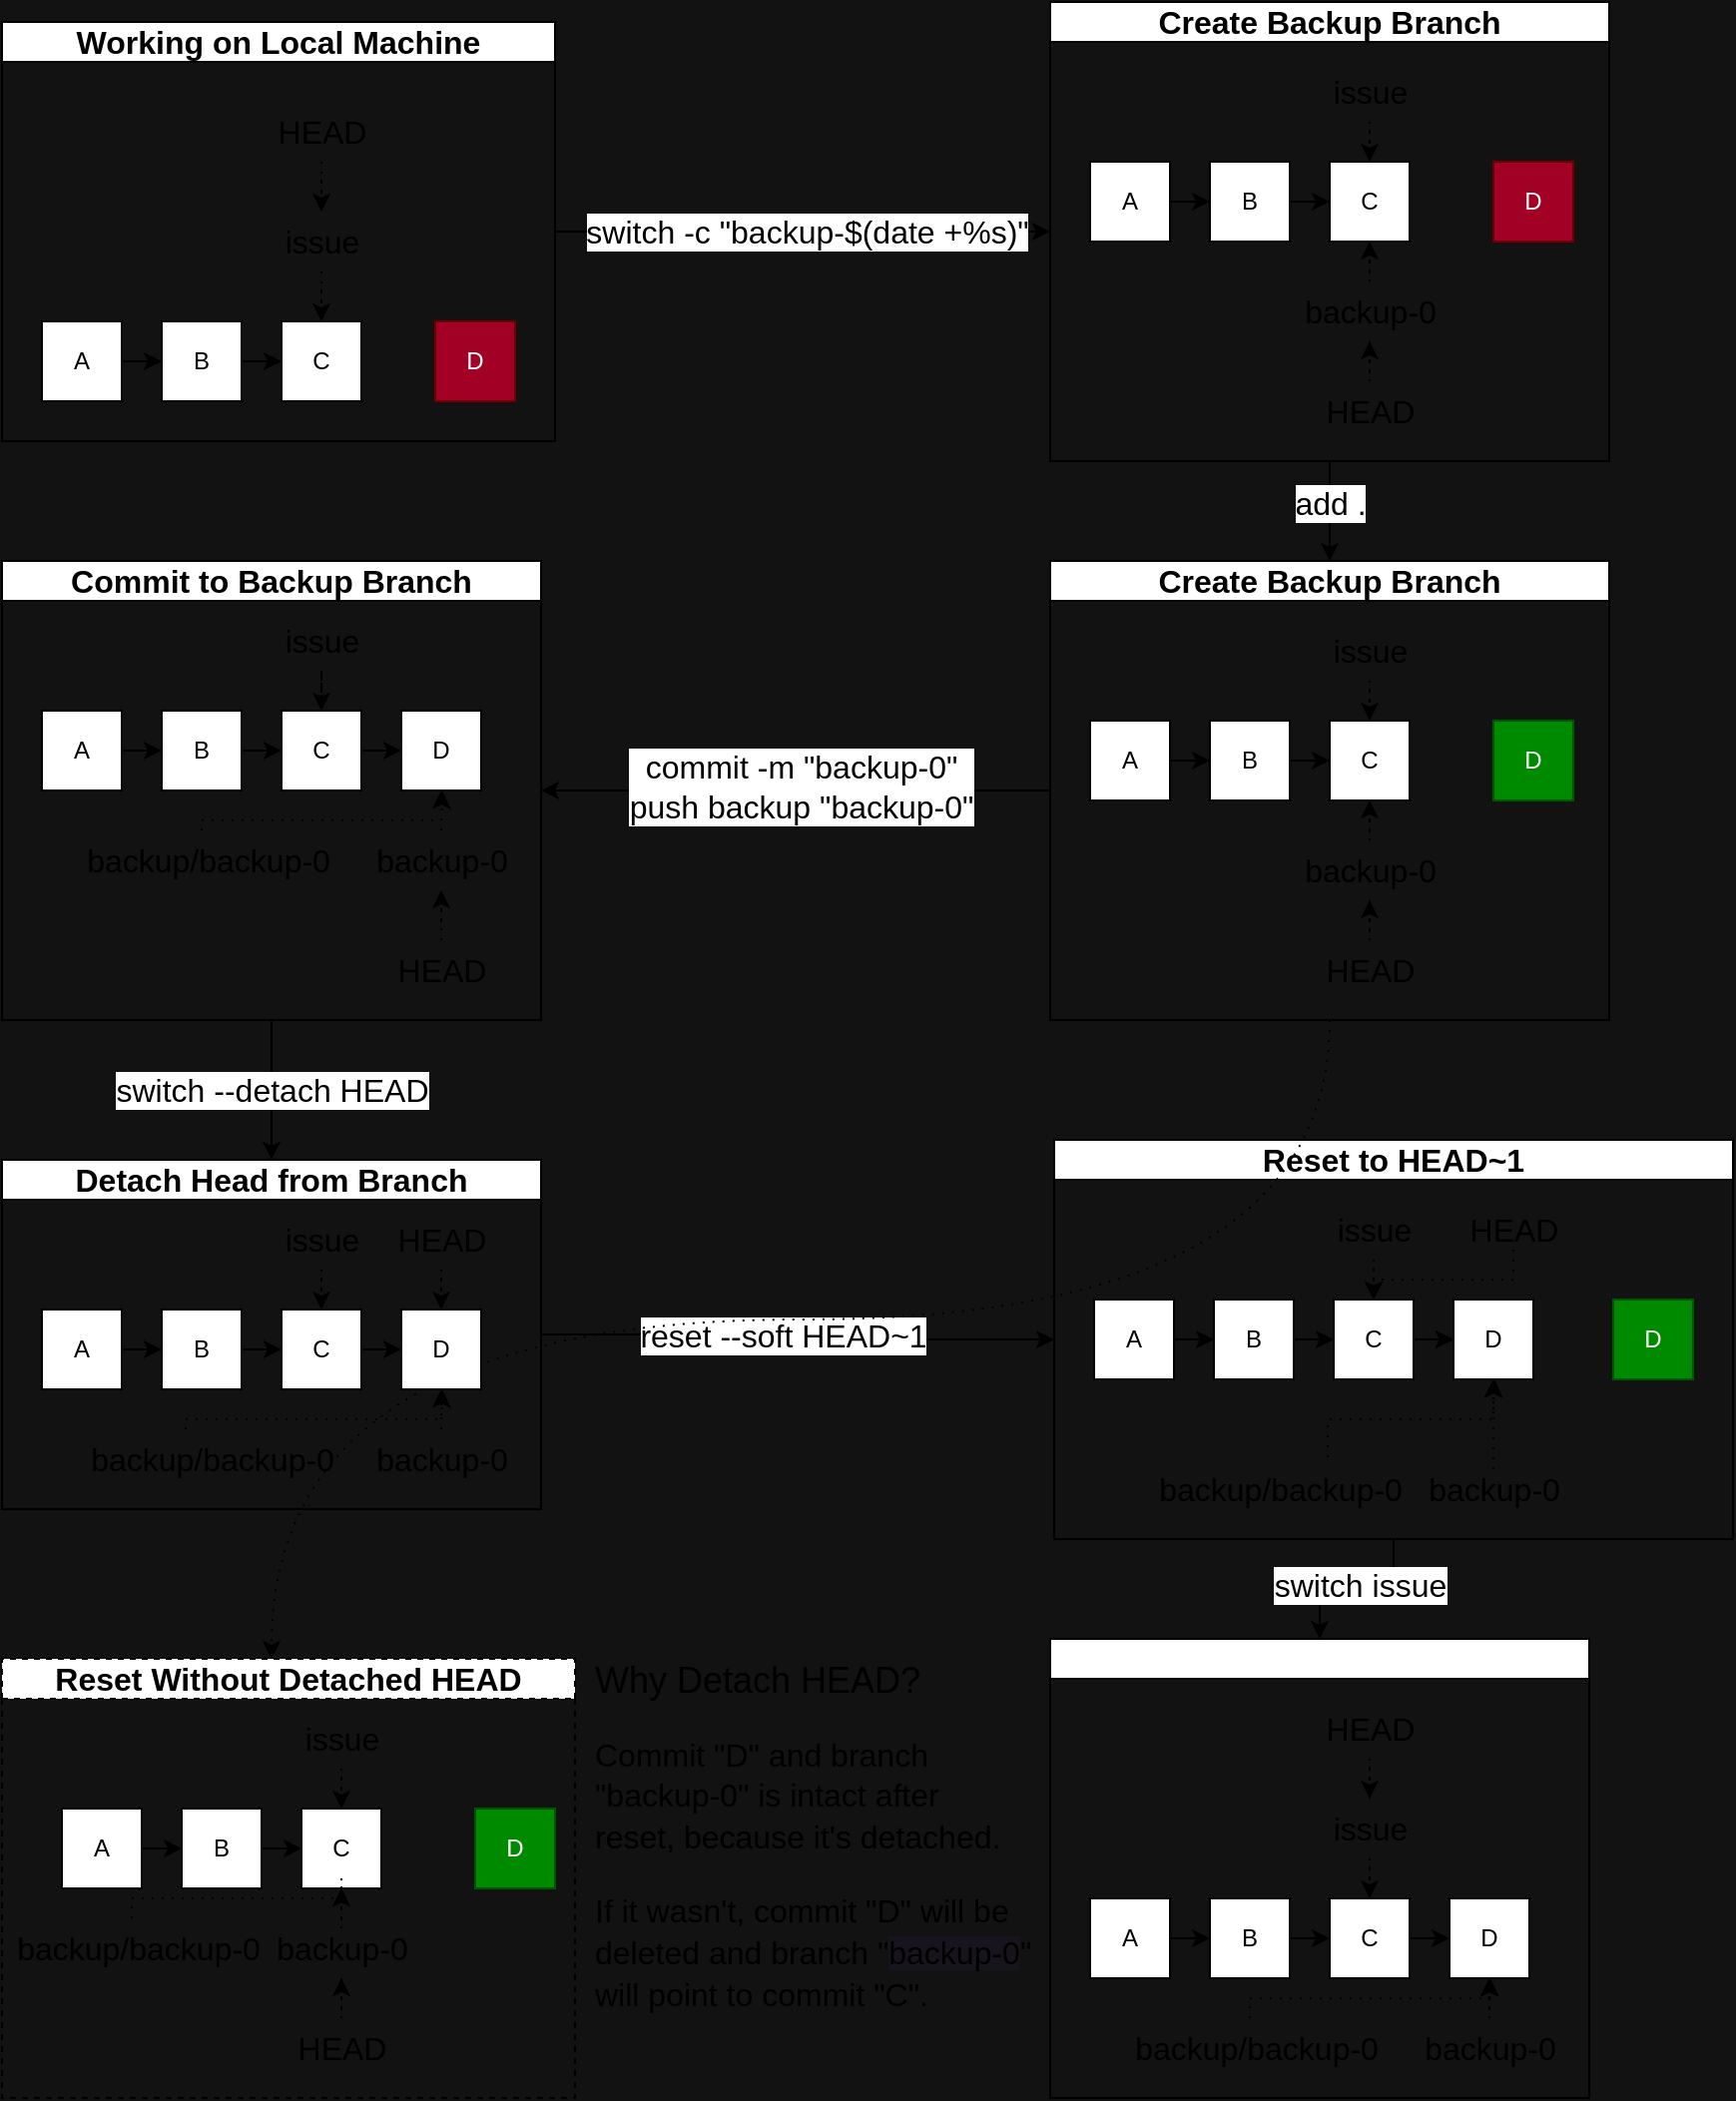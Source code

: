 <mxfile pages="3">
    <diagram name="push-reset" id="lw68m7RK7UWLypsBFMts">
        <mxGraphModel dx="875" dy="1474" grid="1" gridSize="10" guides="1" tooltips="1" connect="1" arrows="1" fold="1" page="0" pageScale="1" pageWidth="850" pageHeight="1100" background="#121212" math="0" shadow="0">
            <root>
                <mxCell id="0"/>
                <mxCell id="1" parent="0"/>
                <mxCell id="QGqMVb0aB9mrGr7BYS81-1" style="edgeStyle=orthogonalEdgeStyle;rounded=0;orthogonalLoop=1;jettySize=auto;html=1;strokeWidth=1;fontSize=16;endArrow=classic;endFill=1;" parent="1" source="QGqMVb0aB9mrGr7BYS81-3" target="QGqMVb0aB9mrGr7BYS81-16" edge="1">
                    <mxGeometry relative="1" as="geometry"/>
                </mxCell>
                <mxCell id="QGqMVb0aB9mrGr7BYS81-2" value="switch -c &quot;backup-$(date +%s)&quot;" style="edgeLabel;html=1;align=center;verticalAlign=middle;resizable=0;points=[];fontSize=16;" parent="QGqMVb0aB9mrGr7BYS81-1" vertex="1" connectable="0">
                    <mxGeometry x="0.011" relative="1" as="geometry">
                        <mxPoint as="offset"/>
                    </mxGeometry>
                </mxCell>
                <mxCell id="QGqMVb0aB9mrGr7BYS81-3" value="Working on Local Machine" style="swimlane;whiteSpace=wrap;html=1;fontSize=16;startSize=20;" parent="1" vertex="1">
                    <mxGeometry x="23" y="-1070" width="277" height="210" as="geometry"/>
                </mxCell>
                <mxCell id="QGqMVb0aB9mrGr7BYS81-4" value="A" style="rounded=0;whiteSpace=wrap;html=1;" parent="QGqMVb0aB9mrGr7BYS81-3" vertex="1">
                    <mxGeometry x="20" y="150" width="40" height="40" as="geometry"/>
                </mxCell>
                <mxCell id="QGqMVb0aB9mrGr7BYS81-5" value="B" style="rounded=0;whiteSpace=wrap;html=1;" parent="QGqMVb0aB9mrGr7BYS81-3" vertex="1">
                    <mxGeometry x="80" y="150" width="40" height="40" as="geometry"/>
                </mxCell>
                <mxCell id="QGqMVb0aB9mrGr7BYS81-6" style="edgeStyle=orthogonalEdgeStyle;rounded=0;orthogonalLoop=1;jettySize=auto;html=1;strokeWidth=1;fontSize=16;endArrow=classic;endFill=1;" parent="QGqMVb0aB9mrGr7BYS81-3" source="QGqMVb0aB9mrGr7BYS81-4" target="QGqMVb0aB9mrGr7BYS81-5" edge="1">
                    <mxGeometry relative="1" as="geometry"/>
                </mxCell>
                <mxCell id="QGqMVb0aB9mrGr7BYS81-8" value="C" style="rounded=0;whiteSpace=wrap;html=1;" parent="QGqMVb0aB9mrGr7BYS81-3" vertex="1">
                    <mxGeometry x="140" y="150" width="40" height="40" as="geometry"/>
                </mxCell>
                <mxCell id="QGqMVb0aB9mrGr7BYS81-9" style="edgeStyle=orthogonalEdgeStyle;rounded=0;orthogonalLoop=1;jettySize=auto;html=1;strokeWidth=1;fontSize=16;endArrow=classic;endFill=1;" parent="QGqMVb0aB9mrGr7BYS81-3" source="QGqMVb0aB9mrGr7BYS81-5" target="QGqMVb0aB9mrGr7BYS81-8" edge="1">
                    <mxGeometry relative="1" as="geometry"/>
                </mxCell>
                <mxCell id="QGqMVb0aB9mrGr7BYS81-10" value="issue" style="text;html=1;align=center;verticalAlign=middle;resizable=0;points=[];autosize=1;strokeColor=none;fillColor=none;fontSize=16;" parent="QGqMVb0aB9mrGr7BYS81-3" vertex="1">
                    <mxGeometry x="130" y="95" width="60" height="30" as="geometry"/>
                </mxCell>
                <mxCell id="QGqMVb0aB9mrGr7BYS81-11" style="edgeStyle=orthogonalEdgeStyle;rounded=0;orthogonalLoop=1;jettySize=auto;html=1;strokeWidth=1;fontSize=16;endArrow=classic;endFill=1;dashed=1;dashPattern=1 4;" parent="QGqMVb0aB9mrGr7BYS81-3" source="QGqMVb0aB9mrGr7BYS81-10" target="QGqMVb0aB9mrGr7BYS81-8" edge="1">
                    <mxGeometry relative="1" as="geometry">
                        <Array as="points"/>
                    </mxGeometry>
                </mxCell>
                <mxCell id="QGqMVb0aB9mrGr7BYS81-12" value="D" style="rounded=0;whiteSpace=wrap;html=1;fillColor=#a20025;fontColor=#ffffff;strokeColor=#6F0000;" parent="QGqMVb0aB9mrGr7BYS81-3" vertex="1">
                    <mxGeometry x="217" y="150" width="40" height="40" as="geometry"/>
                </mxCell>
                <mxCell id="QGqMVb0aB9mrGr7BYS81-13" value="HEAD" style="text;html=1;align=center;verticalAlign=middle;resizable=0;points=[];autosize=1;strokeColor=none;fillColor=none;fontSize=16;" parent="QGqMVb0aB9mrGr7BYS81-3" vertex="1">
                    <mxGeometry x="125" y="40" width="70" height="30" as="geometry"/>
                </mxCell>
                <mxCell id="QGqMVb0aB9mrGr7BYS81-14" style="edgeStyle=orthogonalEdgeStyle;rounded=0;orthogonalLoop=1;jettySize=auto;html=1;dashed=1;strokeWidth=1;fontSize=16;endArrow=classic;endFill=1;dashPattern=1 4;" parent="QGqMVb0aB9mrGr7BYS81-3" source="QGqMVb0aB9mrGr7BYS81-13" target="QGqMVb0aB9mrGr7BYS81-10" edge="1">
                    <mxGeometry relative="1" as="geometry"/>
                </mxCell>
                <mxCell id="QGqMVb0aB9mrGr7BYS81-48" style="edgeStyle=orthogonalEdgeStyle;rounded=0;orthogonalLoop=1;jettySize=auto;html=1;" parent="1" source="QGqMVb0aB9mrGr7BYS81-116" target="QGqMVb0aB9mrGr7BYS81-30" edge="1">
                    <mxGeometry relative="1" as="geometry">
                        <mxPoint x="563" y="-560" as="sourcePoint"/>
                    </mxGeometry>
                </mxCell>
                <mxCell id="QGqMVb0aB9mrGr7BYS81-50" value="&lt;font style=&quot;font-size: 16px;&quot;&gt;commit -m &quot;backup-0&quot;&lt;br&gt;push backup &quot;backup-0&quot;&lt;br&gt;&lt;/font&gt;" style="edgeLabel;html=1;align=center;verticalAlign=middle;resizable=0;points=[];" parent="QGqMVb0aB9mrGr7BYS81-48" vertex="1" connectable="0">
                    <mxGeometry x="-0.015" y="-2" relative="1" as="geometry">
                        <mxPoint as="offset"/>
                    </mxGeometry>
                </mxCell>
                <mxCell id="QGqMVb0aB9mrGr7BYS81-130" style="edgeStyle=orthogonalEdgeStyle;rounded=0;orthogonalLoop=1;jettySize=auto;html=1;entryX=0.5;entryY=0;entryDx=0;entryDy=0;fontSize=16;" parent="1" source="QGqMVb0aB9mrGr7BYS81-16" target="QGqMVb0aB9mrGr7BYS81-116" edge="1">
                    <mxGeometry relative="1" as="geometry">
                        <Array as="points">
                            <mxPoint x="688" y="-830"/>
                            <mxPoint x="688" y="-830"/>
                        </Array>
                    </mxGeometry>
                </mxCell>
                <mxCell id="QGqMVb0aB9mrGr7BYS81-131" value="add ." style="edgeLabel;html=1;align=center;verticalAlign=middle;resizable=0;points=[];fontSize=16;" parent="QGqMVb0aB9mrGr7BYS81-130" vertex="1" connectable="0">
                    <mxGeometry x="0.131" y="2" relative="1" as="geometry">
                        <mxPoint x="-2" y="-8" as="offset"/>
                    </mxGeometry>
                </mxCell>
                <mxCell id="QGqMVb0aB9mrGr7BYS81-16" value="Create Backup Branch" style="swimlane;whiteSpace=wrap;html=1;fontSize=16;startSize=20;" parent="1" vertex="1">
                    <mxGeometry x="548" y="-1080" width="280" height="230" as="geometry"/>
                </mxCell>
                <mxCell id="QGqMVb0aB9mrGr7BYS81-17" value="backup-0" style="text;html=1;align=center;verticalAlign=middle;resizable=0;points=[];autosize=1;strokeColor=none;fillColor=none;fontSize=16;" parent="QGqMVb0aB9mrGr7BYS81-16" vertex="1">
                    <mxGeometry x="115" y="140" width="90" height="30" as="geometry"/>
                </mxCell>
                <mxCell id="QGqMVb0aB9mrGr7BYS81-18" value="A" style="rounded=0;whiteSpace=wrap;html=1;" parent="QGqMVb0aB9mrGr7BYS81-16" vertex="1">
                    <mxGeometry x="20" y="80" width="40" height="40" as="geometry"/>
                </mxCell>
                <mxCell id="QGqMVb0aB9mrGr7BYS81-19" value="B" style="rounded=0;whiteSpace=wrap;html=1;" parent="QGqMVb0aB9mrGr7BYS81-16" vertex="1">
                    <mxGeometry x="80" y="80" width="40" height="40" as="geometry"/>
                </mxCell>
                <mxCell id="QGqMVb0aB9mrGr7BYS81-20" style="edgeStyle=orthogonalEdgeStyle;rounded=0;orthogonalLoop=1;jettySize=auto;html=1;strokeWidth=1;fontSize=16;endArrow=classic;endFill=1;" parent="QGqMVb0aB9mrGr7BYS81-16" source="QGqMVb0aB9mrGr7BYS81-18" target="QGqMVb0aB9mrGr7BYS81-19" edge="1">
                    <mxGeometry relative="1" as="geometry"/>
                </mxCell>
                <mxCell id="QGqMVb0aB9mrGr7BYS81-21" value="C" style="rounded=0;whiteSpace=wrap;html=1;" parent="QGqMVb0aB9mrGr7BYS81-16" vertex="1">
                    <mxGeometry x="140" y="80" width="40" height="40" as="geometry"/>
                </mxCell>
                <mxCell id="QGqMVb0aB9mrGr7BYS81-22" style="edgeStyle=orthogonalEdgeStyle;rounded=0;orthogonalLoop=1;jettySize=auto;html=1;strokeWidth=1;fontSize=16;endArrow=classic;endFill=1;" parent="QGqMVb0aB9mrGr7BYS81-16" source="QGqMVb0aB9mrGr7BYS81-19" target="QGqMVb0aB9mrGr7BYS81-21" edge="1">
                    <mxGeometry relative="1" as="geometry"/>
                </mxCell>
                <mxCell id="QGqMVb0aB9mrGr7BYS81-23" value="issue" style="text;html=1;align=center;verticalAlign=middle;resizable=0;points=[];autosize=1;strokeColor=none;fillColor=none;fontSize=16;" parent="QGqMVb0aB9mrGr7BYS81-16" vertex="1">
                    <mxGeometry x="130" y="30" width="60" height="30" as="geometry"/>
                </mxCell>
                <mxCell id="QGqMVb0aB9mrGr7BYS81-24" style="edgeStyle=orthogonalEdgeStyle;rounded=0;orthogonalLoop=1;jettySize=auto;html=1;strokeWidth=1;fontSize=16;endArrow=classic;endFill=1;dashed=1;dashPattern=1 4;" parent="QGqMVb0aB9mrGr7BYS81-16" source="QGqMVb0aB9mrGr7BYS81-23" target="QGqMVb0aB9mrGr7BYS81-21" edge="1">
                    <mxGeometry relative="1" as="geometry">
                        <Array as="points"/>
                    </mxGeometry>
                </mxCell>
                <mxCell id="QGqMVb0aB9mrGr7BYS81-25" value="D" style="rounded=0;whiteSpace=wrap;html=1;fillColor=#a20025;fontColor=#ffffff;strokeColor=#6F0000;" parent="QGqMVb0aB9mrGr7BYS81-16" vertex="1">
                    <mxGeometry x="222" y="80" width="40" height="40" as="geometry"/>
                </mxCell>
                <mxCell id="QGqMVb0aB9mrGr7BYS81-26" style="edgeStyle=orthogonalEdgeStyle;rounded=0;orthogonalLoop=1;jettySize=auto;html=1;strokeWidth=1;fontSize=16;endArrow=classic;endFill=1;dashed=1;dashPattern=1 4;" parent="QGqMVb0aB9mrGr7BYS81-16" source="QGqMVb0aB9mrGr7BYS81-17" target="QGqMVb0aB9mrGr7BYS81-21" edge="1">
                    <mxGeometry relative="1" as="geometry"/>
                </mxCell>
                <mxCell id="QGqMVb0aB9mrGr7BYS81-27" style="edgeStyle=orthogonalEdgeStyle;rounded=0;orthogonalLoop=1;jettySize=auto;html=1;dashed=1;strokeWidth=1;fontSize=16;endArrow=classic;endFill=1;dashPattern=1 4;" parent="QGqMVb0aB9mrGr7BYS81-16" source="QGqMVb0aB9mrGr7BYS81-28" target="QGqMVb0aB9mrGr7BYS81-17" edge="1">
                    <mxGeometry relative="1" as="geometry"/>
                </mxCell>
                <mxCell id="QGqMVb0aB9mrGr7BYS81-28" value="HEAD" style="text;html=1;align=center;verticalAlign=middle;resizable=0;points=[];autosize=1;strokeColor=none;fillColor=none;fontSize=16;" parent="QGqMVb0aB9mrGr7BYS81-16" vertex="1">
                    <mxGeometry x="125" y="190" width="70" height="30" as="geometry"/>
                </mxCell>
                <mxCell id="QGqMVb0aB9mrGr7BYS81-67" value="switch --detach HEAD" style="edgeStyle=orthogonalEdgeStyle;rounded=0;orthogonalLoop=1;jettySize=auto;html=1;fontSize=16;" parent="1" source="QGqMVb0aB9mrGr7BYS81-30" target="QGqMVb0aB9mrGr7BYS81-82" edge="1">
                    <mxGeometry relative="1" as="geometry">
                        <mxPoint x="278" y="-590" as="targetPoint"/>
                    </mxGeometry>
                </mxCell>
                <mxCell id="QGqMVb0aB9mrGr7BYS81-30" value="Commit to Backup Branch" style="swimlane;whiteSpace=wrap;html=1;fontSize=16;startSize=20;" parent="1" vertex="1">
                    <mxGeometry x="23" y="-800" width="270" height="230" as="geometry"/>
                </mxCell>
                <mxCell id="QGqMVb0aB9mrGr7BYS81-31" value="backup-0" style="text;html=1;align=center;verticalAlign=middle;resizable=0;points=[];autosize=1;strokeColor=none;fillColor=none;fontSize=16;" parent="QGqMVb0aB9mrGr7BYS81-30" vertex="1">
                    <mxGeometry x="175" y="135" width="90" height="30" as="geometry"/>
                </mxCell>
                <mxCell id="QGqMVb0aB9mrGr7BYS81-32" value="A" style="rounded=0;whiteSpace=wrap;html=1;" parent="QGqMVb0aB9mrGr7BYS81-30" vertex="1">
                    <mxGeometry x="20" y="75" width="40" height="40" as="geometry"/>
                </mxCell>
                <mxCell id="QGqMVb0aB9mrGr7BYS81-33" value="B" style="rounded=0;whiteSpace=wrap;html=1;" parent="QGqMVb0aB9mrGr7BYS81-30" vertex="1">
                    <mxGeometry x="80" y="75" width="40" height="40" as="geometry"/>
                </mxCell>
                <mxCell id="QGqMVb0aB9mrGr7BYS81-34" style="edgeStyle=orthogonalEdgeStyle;rounded=0;orthogonalLoop=1;jettySize=auto;html=1;strokeWidth=1;fontSize=16;endArrow=classic;endFill=1;" parent="QGqMVb0aB9mrGr7BYS81-30" source="QGqMVb0aB9mrGr7BYS81-32" target="QGqMVb0aB9mrGr7BYS81-33" edge="1">
                    <mxGeometry relative="1" as="geometry"/>
                </mxCell>
                <mxCell id="QGqMVb0aB9mrGr7BYS81-35" value="C" style="rounded=0;whiteSpace=wrap;html=1;" parent="QGqMVb0aB9mrGr7BYS81-30" vertex="1">
                    <mxGeometry x="140" y="75" width="40" height="40" as="geometry"/>
                </mxCell>
                <mxCell id="QGqMVb0aB9mrGr7BYS81-36" style="edgeStyle=orthogonalEdgeStyle;rounded=0;orthogonalLoop=1;jettySize=auto;html=1;strokeWidth=1;fontSize=16;endArrow=classic;endFill=1;" parent="QGqMVb0aB9mrGr7BYS81-30" source="QGqMVb0aB9mrGr7BYS81-33" target="QGqMVb0aB9mrGr7BYS81-35" edge="1">
                    <mxGeometry relative="1" as="geometry"/>
                </mxCell>
                <mxCell id="QGqMVb0aB9mrGr7BYS81-37" value="issue" style="text;html=1;align=center;verticalAlign=middle;resizable=0;points=[];autosize=1;strokeColor=none;fillColor=none;fontSize=16;" parent="QGqMVb0aB9mrGr7BYS81-30" vertex="1">
                    <mxGeometry x="130" y="25" width="60" height="30" as="geometry"/>
                </mxCell>
                <mxCell id="QGqMVb0aB9mrGr7BYS81-38" style="edgeStyle=orthogonalEdgeStyle;rounded=0;orthogonalLoop=1;jettySize=auto;html=1;strokeWidth=1;fontSize=16;endArrow=classic;endFill=1;dashed=1;" parent="QGqMVb0aB9mrGr7BYS81-30" source="QGqMVb0aB9mrGr7BYS81-37" target="QGqMVb0aB9mrGr7BYS81-35" edge="1">
                    <mxGeometry relative="1" as="geometry">
                        <Array as="points"/>
                    </mxGeometry>
                </mxCell>
                <mxCell id="QGqMVb0aB9mrGr7BYS81-39" value="D" style="rounded=0;whiteSpace=wrap;html=1;" parent="QGqMVb0aB9mrGr7BYS81-30" vertex="1">
                    <mxGeometry x="200" y="75" width="40" height="40" as="geometry"/>
                </mxCell>
                <mxCell id="QGqMVb0aB9mrGr7BYS81-40" style="edgeStyle=orthogonalEdgeStyle;rounded=0;orthogonalLoop=1;jettySize=auto;html=1;strokeWidth=1;fontSize=16;endArrow=classic;endFill=1;dashed=1;dashPattern=1 4;" parent="QGqMVb0aB9mrGr7BYS81-30" target="QGqMVb0aB9mrGr7BYS81-39" edge="1">
                    <mxGeometry relative="1" as="geometry">
                        <mxPoint x="219.966" y="135.0" as="sourcePoint"/>
                    </mxGeometry>
                </mxCell>
                <mxCell id="QGqMVb0aB9mrGr7BYS81-43" style="edgeStyle=orthogonalEdgeStyle;rounded=0;orthogonalLoop=1;jettySize=auto;html=1;strokeWidth=1;fontSize=16;endArrow=classic;endFill=1;" parent="QGqMVb0aB9mrGr7BYS81-30" source="QGqMVb0aB9mrGr7BYS81-35" target="QGqMVb0aB9mrGr7BYS81-39" edge="1">
                    <mxGeometry relative="1" as="geometry"/>
                </mxCell>
                <mxCell id="QGqMVb0aB9mrGr7BYS81-42" value="HEAD" style="text;html=1;align=center;verticalAlign=middle;resizable=0;points=[];autosize=1;strokeColor=none;fillColor=none;fontSize=16;" parent="QGqMVb0aB9mrGr7BYS81-30" vertex="1">
                    <mxGeometry x="185" y="190" width="70" height="30" as="geometry"/>
                </mxCell>
                <mxCell id="QGqMVb0aB9mrGr7BYS81-41" style="edgeStyle=orthogonalEdgeStyle;rounded=0;orthogonalLoop=1;jettySize=auto;html=1;dashed=1;strokeWidth=1;fontSize=16;endArrow=classic;endFill=1;dashPattern=1 4;" parent="QGqMVb0aB9mrGr7BYS81-30" source="QGqMVb0aB9mrGr7BYS81-42" target="QGqMVb0aB9mrGr7BYS81-31" edge="1">
                    <mxGeometry relative="1" as="geometry"/>
                </mxCell>
                <mxCell id="iXHuMSHb4gdl7WLPt42X-2" style="edgeStyle=orthogonalEdgeStyle;rounded=0;orthogonalLoop=1;jettySize=auto;html=1;dashed=1;dashPattern=1 4;" parent="QGqMVb0aB9mrGr7BYS81-30" source="iXHuMSHb4gdl7WLPt42X-1" target="QGqMVb0aB9mrGr7BYS81-39" edge="1">
                    <mxGeometry relative="1" as="geometry">
                        <Array as="points">
                            <mxPoint x="100" y="130"/>
                            <mxPoint x="220" y="130"/>
                        </Array>
                    </mxGeometry>
                </mxCell>
                <mxCell id="iXHuMSHb4gdl7WLPt42X-1" value="backup/backup-0" style="text;html=1;align=center;verticalAlign=middle;resizable=0;points=[];autosize=1;strokeColor=none;fillColor=none;fontSize=16;spacing=0;spacingRight=-6;" parent="QGqMVb0aB9mrGr7BYS81-30" vertex="1">
                    <mxGeometry x="35" y="135" width="130" height="30" as="geometry"/>
                </mxCell>
                <mxCell id="QGqMVb0aB9mrGr7BYS81-112" style="edgeStyle=orthogonalEdgeStyle;rounded=0;orthogonalLoop=1;jettySize=auto;html=1;fontSize=16;" parent="1" source="QGqMVb0aB9mrGr7BYS81-68" target="QGqMVb0aB9mrGr7BYS81-96" edge="1">
                    <mxGeometry relative="1" as="geometry"/>
                </mxCell>
                <mxCell id="QGqMVb0aB9mrGr7BYS81-114" value="switch&amp;nbsp;issue" style="edgeLabel;html=1;align=center;verticalAlign=middle;resizable=0;points=[];fontSize=16;" parent="QGqMVb0aB9mrGr7BYS81-112" vertex="1" connectable="0">
                    <mxGeometry x="-0.018" y="-2" relative="1" as="geometry">
                        <mxPoint as="offset"/>
                    </mxGeometry>
                </mxCell>
                <mxCell id="QGqMVb0aB9mrGr7BYS81-68" value="Reset to HEAD~1" style="swimlane;whiteSpace=wrap;html=1;fontSize=16;startSize=20;" parent="1" vertex="1">
                    <mxGeometry x="550" y="-510" width="340" height="200" as="geometry"/>
                </mxCell>
                <mxCell id="n4rh7x7ArmL0uxMuZfid-1" style="edgeStyle=orthogonalEdgeStyle;rounded=0;orthogonalLoop=1;jettySize=auto;html=1;dashed=1;dashPattern=1 4;" parent="QGqMVb0aB9mrGr7BYS81-68" source="QGqMVb0aB9mrGr7BYS81-69" target="QGqMVb0aB9mrGr7BYS81-77" edge="1">
                    <mxGeometry relative="1" as="geometry">
                        <Array as="points">
                            <mxPoint x="220" y="160"/>
                            <mxPoint x="220" y="160"/>
                        </Array>
                    </mxGeometry>
                </mxCell>
                <mxCell id="QGqMVb0aB9mrGr7BYS81-69" value="backup-0" style="text;html=1;align=center;verticalAlign=middle;resizable=0;points=[];autosize=1;strokeColor=none;fillColor=none;fontSize=16;spacing=-3;" parent="QGqMVb0aB9mrGr7BYS81-68" vertex="1">
                    <mxGeometry x="180" y="165" width="80" height="20" as="geometry"/>
                </mxCell>
                <mxCell id="QGqMVb0aB9mrGr7BYS81-70" value="A" style="rounded=0;whiteSpace=wrap;html=1;" parent="QGqMVb0aB9mrGr7BYS81-68" vertex="1">
                    <mxGeometry x="20" y="80" width="40" height="40" as="geometry"/>
                </mxCell>
                <mxCell id="QGqMVb0aB9mrGr7BYS81-71" value="B" style="rounded=0;whiteSpace=wrap;html=1;" parent="QGqMVb0aB9mrGr7BYS81-68" vertex="1">
                    <mxGeometry x="80" y="80" width="40" height="40" as="geometry"/>
                </mxCell>
                <mxCell id="QGqMVb0aB9mrGr7BYS81-72" style="edgeStyle=orthogonalEdgeStyle;rounded=0;orthogonalLoop=1;jettySize=auto;html=1;strokeWidth=1;fontSize=16;endArrow=classic;endFill=1;" parent="QGqMVb0aB9mrGr7BYS81-68" source="QGqMVb0aB9mrGr7BYS81-70" target="QGqMVb0aB9mrGr7BYS81-71" edge="1">
                    <mxGeometry relative="1" as="geometry"/>
                </mxCell>
                <mxCell id="QGqMVb0aB9mrGr7BYS81-134" value="" style="edgeStyle=orthogonalEdgeStyle;rounded=0;orthogonalLoop=1;jettySize=auto;html=1;fontSize=16;" parent="QGqMVb0aB9mrGr7BYS81-68" source="QGqMVb0aB9mrGr7BYS81-73" target="QGqMVb0aB9mrGr7BYS81-77" edge="1">
                    <mxGeometry relative="1" as="geometry"/>
                </mxCell>
                <mxCell id="QGqMVb0aB9mrGr7BYS81-73" value="C" style="rounded=0;whiteSpace=wrap;html=1;" parent="QGqMVb0aB9mrGr7BYS81-68" vertex="1">
                    <mxGeometry x="140" y="80" width="40" height="40" as="geometry"/>
                </mxCell>
                <mxCell id="QGqMVb0aB9mrGr7BYS81-74" style="edgeStyle=orthogonalEdgeStyle;rounded=0;orthogonalLoop=1;jettySize=auto;html=1;strokeWidth=1;fontSize=16;endArrow=classic;endFill=1;" parent="QGqMVb0aB9mrGr7BYS81-68" source="QGqMVb0aB9mrGr7BYS81-71" target="QGqMVb0aB9mrGr7BYS81-73" edge="1">
                    <mxGeometry relative="1" as="geometry"/>
                </mxCell>
                <mxCell id="QGqMVb0aB9mrGr7BYS81-75" value="issue" style="text;html=1;align=center;verticalAlign=middle;resizable=0;points=[];autosize=1;strokeColor=none;fillColor=none;fontSize=16;" parent="QGqMVb0aB9mrGr7BYS81-68" vertex="1">
                    <mxGeometry x="130" y="30" width="60" height="30" as="geometry"/>
                </mxCell>
                <mxCell id="QGqMVb0aB9mrGr7BYS81-76" style="edgeStyle=orthogonalEdgeStyle;rounded=0;orthogonalLoop=1;jettySize=auto;html=1;strokeWidth=1;fontSize=16;endArrow=classic;endFill=1;dashed=1;dashPattern=1 4;" parent="QGqMVb0aB9mrGr7BYS81-68" source="QGqMVb0aB9mrGr7BYS81-75" target="QGqMVb0aB9mrGr7BYS81-73" edge="1">
                    <mxGeometry relative="1" as="geometry">
                        <Array as="points"/>
                    </mxGeometry>
                </mxCell>
                <mxCell id="QGqMVb0aB9mrGr7BYS81-77" value="D" style="rounded=0;whiteSpace=wrap;html=1;" parent="QGqMVb0aB9mrGr7BYS81-68" vertex="1">
                    <mxGeometry x="200" y="80" width="40" height="40" as="geometry"/>
                </mxCell>
                <mxCell id="QGqMVb0aB9mrGr7BYS81-78" style="edgeStyle=orthogonalEdgeStyle;rounded=0;orthogonalLoop=1;jettySize=auto;html=1;strokeWidth=1;fontSize=16;endArrow=classic;endFill=1;dashed=1;dashPattern=1 4;" parent="QGqMVb0aB9mrGr7BYS81-68" target="QGqMVb0aB9mrGr7BYS81-77" edge="1">
                    <mxGeometry relative="1" as="geometry">
                        <mxPoint x="219.966" y="140.0" as="sourcePoint"/>
                    </mxGeometry>
                </mxCell>
                <mxCell id="QGqMVb0aB9mrGr7BYS81-79" style="edgeStyle=orthogonalEdgeStyle;rounded=0;orthogonalLoop=1;jettySize=auto;html=1;dashed=1;strokeWidth=1;fontSize=16;endArrow=classic;endFill=1;dashPattern=1 4;" parent="QGqMVb0aB9mrGr7BYS81-68" source="QGqMVb0aB9mrGr7BYS81-80" target="QGqMVb0aB9mrGr7BYS81-73" edge="1">
                    <mxGeometry relative="1" as="geometry">
                        <Array as="points">
                            <mxPoint x="230" y="70"/>
                            <mxPoint x="160" y="70"/>
                        </Array>
                    </mxGeometry>
                </mxCell>
                <mxCell id="QGqMVb0aB9mrGr7BYS81-80" value="HEAD" style="text;html=1;align=center;verticalAlign=middle;resizable=0;points=[];autosize=1;strokeColor=none;fillColor=none;fontSize=16;spacing=-6;" parent="QGqMVb0aB9mrGr7BYS81-68" vertex="1">
                    <mxGeometry x="205" y="35" width="50" height="20" as="geometry"/>
                </mxCell>
                <mxCell id="QGqMVb0aB9mrGr7BYS81-81" style="edgeStyle=orthogonalEdgeStyle;rounded=0;orthogonalLoop=1;jettySize=auto;html=1;strokeWidth=1;fontSize=16;endArrow=classic;endFill=1;" parent="QGqMVb0aB9mrGr7BYS81-68" source="QGqMVb0aB9mrGr7BYS81-73" target="QGqMVb0aB9mrGr7BYS81-77" edge="1">
                    <mxGeometry relative="1" as="geometry"/>
                </mxCell>
                <mxCell id="cuskplKNgl8y7sjFwJh7-1" value="D" style="rounded=0;whiteSpace=wrap;html=1;fillColor=#008a00;fontColor=#ffffff;strokeColor=#005700;" parent="QGqMVb0aB9mrGr7BYS81-68" vertex="1">
                    <mxGeometry x="280" y="80" width="40" height="40" as="geometry"/>
                </mxCell>
                <mxCell id="iXHuMSHb4gdl7WLPt42X-6" style="edgeStyle=orthogonalEdgeStyle;rounded=0;orthogonalLoop=1;jettySize=auto;html=1;dashed=1;dashPattern=1 4;exitX=0.708;exitY=-0.033;exitDx=0;exitDy=0;exitPerimeter=0;" parent="QGqMVb0aB9mrGr7BYS81-68" source="iXHuMSHb4gdl7WLPt42X-5" target="QGqMVb0aB9mrGr7BYS81-77" edge="1">
                    <mxGeometry relative="1" as="geometry"/>
                </mxCell>
                <mxCell id="iXHuMSHb4gdl7WLPt42X-5" value="backup/backup-0" style="text;html=1;align=center;verticalAlign=middle;resizable=0;points=[];autosize=1;strokeColor=none;fillColor=none;fontSize=16;spacing=0;spacingRight=-6;" parent="QGqMVb0aB9mrGr7BYS81-68" vertex="1">
                    <mxGeometry x="45" y="160" width="130" height="30" as="geometry"/>
                </mxCell>
                <mxCell id="QGqMVb0aB9mrGr7BYS81-110" style="edgeStyle=orthogonalEdgeStyle;rounded=0;orthogonalLoop=1;jettySize=auto;html=1;fontSize=16;" parent="1" source="QGqMVb0aB9mrGr7BYS81-82" target="QGqMVb0aB9mrGr7BYS81-68" edge="1">
                    <mxGeometry relative="1" as="geometry"/>
                </mxCell>
                <mxCell id="QGqMVb0aB9mrGr7BYS81-111" value="reset --soft HEAD~1" style="edgeLabel;html=1;align=center;verticalAlign=middle;resizable=0;points=[];fontSize=16;" parent="QGqMVb0aB9mrGr7BYS81-110" vertex="1" connectable="0">
                    <mxGeometry x="-0.072" relative="1" as="geometry">
                        <mxPoint as="offset"/>
                    </mxGeometry>
                </mxCell>
                <mxCell id="QGqMVb0aB9mrGr7BYS81-155" style="edgeStyle=orthogonalEdgeStyle;curved=1;rounded=0;orthogonalLoop=1;jettySize=auto;html=1;dashed=1;dashPattern=1 4;fontSize=18;endArrow=classic;endFill=1;exitX=0.5;exitY=1;exitDx=0;exitDy=0;" parent="1" source="QGqMVb0aB9mrGr7BYS81-116" target="QGqMVb0aB9mrGr7BYS81-137" edge="1">
                    <mxGeometry relative="1" as="geometry">
                        <Array as="points">
                            <mxPoint x="688" y="-420"/>
                            <mxPoint x="158" y="-420"/>
                        </Array>
                    </mxGeometry>
                </mxCell>
                <mxCell id="QGqMVb0aB9mrGr7BYS81-82" value="Detach Head from Branch" style="swimlane;whiteSpace=wrap;html=1;fontSize=16;startSize=20;" parent="1" vertex="1">
                    <mxGeometry x="23" y="-500" width="270" height="175" as="geometry"/>
                </mxCell>
                <mxCell id="QGqMVb0aB9mrGr7BYS81-83" value="backup-0" style="text;html=1;align=center;verticalAlign=middle;resizable=0;points=[];autosize=1;strokeColor=none;fillColor=none;fontSize=16;" parent="QGqMVb0aB9mrGr7BYS81-82" vertex="1">
                    <mxGeometry x="175" y="135" width="90" height="30" as="geometry"/>
                </mxCell>
                <mxCell id="QGqMVb0aB9mrGr7BYS81-84" value="A" style="rounded=0;whiteSpace=wrap;html=1;" parent="QGqMVb0aB9mrGr7BYS81-82" vertex="1">
                    <mxGeometry x="20" y="75" width="40" height="40" as="geometry"/>
                </mxCell>
                <mxCell id="QGqMVb0aB9mrGr7BYS81-85" value="B" style="rounded=0;whiteSpace=wrap;html=1;" parent="QGqMVb0aB9mrGr7BYS81-82" vertex="1">
                    <mxGeometry x="80" y="75" width="40" height="40" as="geometry"/>
                </mxCell>
                <mxCell id="QGqMVb0aB9mrGr7BYS81-86" style="edgeStyle=orthogonalEdgeStyle;rounded=0;orthogonalLoop=1;jettySize=auto;html=1;strokeWidth=1;fontSize=16;endArrow=classic;endFill=1;" parent="QGqMVb0aB9mrGr7BYS81-82" source="QGqMVb0aB9mrGr7BYS81-84" target="QGqMVb0aB9mrGr7BYS81-85" edge="1">
                    <mxGeometry relative="1" as="geometry"/>
                </mxCell>
                <mxCell id="QGqMVb0aB9mrGr7BYS81-87" value="C" style="rounded=0;whiteSpace=wrap;html=1;" parent="QGqMVb0aB9mrGr7BYS81-82" vertex="1">
                    <mxGeometry x="140" y="75" width="40" height="40" as="geometry"/>
                </mxCell>
                <mxCell id="QGqMVb0aB9mrGr7BYS81-88" style="edgeStyle=orthogonalEdgeStyle;rounded=0;orthogonalLoop=1;jettySize=auto;html=1;strokeWidth=1;fontSize=16;endArrow=classic;endFill=1;" parent="QGqMVb0aB9mrGr7BYS81-82" source="QGqMVb0aB9mrGr7BYS81-85" target="QGqMVb0aB9mrGr7BYS81-87" edge="1">
                    <mxGeometry relative="1" as="geometry"/>
                </mxCell>
                <mxCell id="QGqMVb0aB9mrGr7BYS81-89" value="issue" style="text;html=1;align=center;verticalAlign=middle;resizable=0;points=[];autosize=1;strokeColor=none;fillColor=none;fontSize=16;" parent="QGqMVb0aB9mrGr7BYS81-82" vertex="1">
                    <mxGeometry x="130" y="25" width="60" height="30" as="geometry"/>
                </mxCell>
                <mxCell id="QGqMVb0aB9mrGr7BYS81-90" style="edgeStyle=orthogonalEdgeStyle;rounded=0;orthogonalLoop=1;jettySize=auto;html=1;strokeWidth=1;fontSize=16;endArrow=classic;endFill=1;dashed=1;dashPattern=1 4;" parent="QGqMVb0aB9mrGr7BYS81-82" source="QGqMVb0aB9mrGr7BYS81-89" target="QGqMVb0aB9mrGr7BYS81-87" edge="1">
                    <mxGeometry relative="1" as="geometry">
                        <Array as="points"/>
                    </mxGeometry>
                </mxCell>
                <mxCell id="QGqMVb0aB9mrGr7BYS81-91" value="D" style="rounded=0;whiteSpace=wrap;html=1;" parent="QGqMVb0aB9mrGr7BYS81-82" vertex="1">
                    <mxGeometry x="200" y="75" width="40" height="40" as="geometry"/>
                </mxCell>
                <mxCell id="QGqMVb0aB9mrGr7BYS81-92" style="edgeStyle=orthogonalEdgeStyle;rounded=0;orthogonalLoop=1;jettySize=auto;html=1;strokeWidth=1;fontSize=16;endArrow=classic;endFill=1;dashed=1;dashPattern=1 4;" parent="QGqMVb0aB9mrGr7BYS81-82" target="QGqMVb0aB9mrGr7BYS81-91" edge="1">
                    <mxGeometry relative="1" as="geometry">
                        <mxPoint x="219.966" y="135.0" as="sourcePoint"/>
                    </mxGeometry>
                </mxCell>
                <mxCell id="QGqMVb0aB9mrGr7BYS81-93" style="edgeStyle=orthogonalEdgeStyle;rounded=0;orthogonalLoop=1;jettySize=auto;html=1;strokeWidth=1;fontSize=16;endArrow=classic;endFill=1;" parent="QGqMVb0aB9mrGr7BYS81-82" source="QGqMVb0aB9mrGr7BYS81-87" target="QGqMVb0aB9mrGr7BYS81-91" edge="1">
                    <mxGeometry relative="1" as="geometry"/>
                </mxCell>
                <mxCell id="QGqMVb0aB9mrGr7BYS81-95" style="edgeStyle=orthogonalEdgeStyle;rounded=0;orthogonalLoop=1;jettySize=auto;html=1;fontSize=16;dashed=1;dashPattern=1 4;" parent="QGqMVb0aB9mrGr7BYS81-82" source="QGqMVb0aB9mrGr7BYS81-94" target="QGqMVb0aB9mrGr7BYS81-91" edge="1">
                    <mxGeometry relative="1" as="geometry"/>
                </mxCell>
                <mxCell id="QGqMVb0aB9mrGr7BYS81-94" value="HEAD" style="text;html=1;align=center;verticalAlign=middle;resizable=0;points=[];autosize=1;strokeColor=none;fillColor=none;fontSize=16;" parent="QGqMVb0aB9mrGr7BYS81-82" vertex="1">
                    <mxGeometry x="185" y="25" width="70" height="30" as="geometry"/>
                </mxCell>
                <mxCell id="iXHuMSHb4gdl7WLPt42X-4" style="edgeStyle=orthogonalEdgeStyle;rounded=0;orthogonalLoop=1;jettySize=auto;html=1;dashed=1;dashPattern=1 4;" parent="QGqMVb0aB9mrGr7BYS81-82" source="iXHuMSHb4gdl7WLPt42X-3" target="QGqMVb0aB9mrGr7BYS81-91" edge="1">
                    <mxGeometry relative="1" as="geometry">
                        <Array as="points">
                            <mxPoint x="92" y="130"/>
                            <mxPoint x="220" y="130"/>
                        </Array>
                    </mxGeometry>
                </mxCell>
                <mxCell id="iXHuMSHb4gdl7WLPt42X-3" value="backup/backup-0" style="text;html=1;align=center;verticalAlign=middle;resizable=0;points=[];autosize=1;strokeColor=none;fillColor=none;fontSize=16;spacing=0;spacingRight=-6;" parent="QGqMVb0aB9mrGr7BYS81-82" vertex="1">
                    <mxGeometry x="37" y="135" width="130" height="30" as="geometry"/>
                </mxCell>
                <mxCell id="QGqMVb0aB9mrGr7BYS81-96" value="" style="swimlane;whiteSpace=wrap;html=1;fontSize=16;startSize=20;" parent="1" vertex="1">
                    <mxGeometry x="548" y="-260" width="270" height="230" as="geometry"/>
                </mxCell>
                <mxCell id="iXHuMSHb4gdl7WLPt42X-9" value="" style="edgeStyle=orthogonalEdgeStyle;rounded=0;orthogonalLoop=1;jettySize=auto;html=1;dashed=1;dashPattern=1 4;" parent="QGqMVb0aB9mrGr7BYS81-96" source="QGqMVb0aB9mrGr7BYS81-97" target="QGqMVb0aB9mrGr7BYS81-105" edge="1">
                    <mxGeometry relative="1" as="geometry"/>
                </mxCell>
                <mxCell id="QGqMVb0aB9mrGr7BYS81-97" value="backup-0" style="text;html=1;align=center;verticalAlign=middle;resizable=0;points=[];autosize=1;strokeColor=none;fillColor=none;fontSize=16;" parent="QGqMVb0aB9mrGr7BYS81-96" vertex="1">
                    <mxGeometry x="175" y="190" width="90" height="30" as="geometry"/>
                </mxCell>
                <mxCell id="QGqMVb0aB9mrGr7BYS81-98" value="A" style="rounded=0;whiteSpace=wrap;html=1;" parent="QGqMVb0aB9mrGr7BYS81-96" vertex="1">
                    <mxGeometry x="20" y="130" width="40" height="40" as="geometry"/>
                </mxCell>
                <mxCell id="QGqMVb0aB9mrGr7BYS81-99" value="B" style="rounded=0;whiteSpace=wrap;html=1;" parent="QGqMVb0aB9mrGr7BYS81-96" vertex="1">
                    <mxGeometry x="80" y="130" width="40" height="40" as="geometry"/>
                </mxCell>
                <mxCell id="QGqMVb0aB9mrGr7BYS81-100" style="edgeStyle=orthogonalEdgeStyle;rounded=0;orthogonalLoop=1;jettySize=auto;html=1;strokeWidth=1;fontSize=16;endArrow=classic;endFill=1;" parent="QGqMVb0aB9mrGr7BYS81-96" source="QGqMVb0aB9mrGr7BYS81-98" target="QGqMVb0aB9mrGr7BYS81-99" edge="1">
                    <mxGeometry relative="1" as="geometry"/>
                </mxCell>
                <mxCell id="QGqMVb0aB9mrGr7BYS81-101" value="C" style="rounded=0;whiteSpace=wrap;html=1;" parent="QGqMVb0aB9mrGr7BYS81-96" vertex="1">
                    <mxGeometry x="140" y="130" width="40" height="40" as="geometry"/>
                </mxCell>
                <mxCell id="QGqMVb0aB9mrGr7BYS81-102" style="edgeStyle=orthogonalEdgeStyle;rounded=0;orthogonalLoop=1;jettySize=auto;html=1;strokeWidth=1;fontSize=16;endArrow=classic;endFill=1;" parent="QGqMVb0aB9mrGr7BYS81-96" source="QGqMVb0aB9mrGr7BYS81-99" target="QGqMVb0aB9mrGr7BYS81-101" edge="1">
                    <mxGeometry relative="1" as="geometry"/>
                </mxCell>
                <mxCell id="QGqMVb0aB9mrGr7BYS81-103" value="issue" style="text;html=1;align=center;verticalAlign=middle;resizable=0;points=[];autosize=1;strokeColor=none;fillColor=none;fontSize=16;" parent="QGqMVb0aB9mrGr7BYS81-96" vertex="1">
                    <mxGeometry x="130" y="80" width="60" height="30" as="geometry"/>
                </mxCell>
                <mxCell id="QGqMVb0aB9mrGr7BYS81-104" style="edgeStyle=orthogonalEdgeStyle;rounded=0;orthogonalLoop=1;jettySize=auto;html=1;strokeWidth=1;fontSize=16;endArrow=classic;endFill=1;dashed=1;dashPattern=1 4;" parent="QGqMVb0aB9mrGr7BYS81-96" source="QGqMVb0aB9mrGr7BYS81-103" target="QGqMVb0aB9mrGr7BYS81-101" edge="1">
                    <mxGeometry relative="1" as="geometry">
                        <Array as="points"/>
                    </mxGeometry>
                </mxCell>
                <mxCell id="QGqMVb0aB9mrGr7BYS81-105" value="D" style="rounded=0;whiteSpace=wrap;html=1;" parent="QGqMVb0aB9mrGr7BYS81-96" vertex="1">
                    <mxGeometry x="200" y="130" width="40" height="40" as="geometry"/>
                </mxCell>
                <mxCell id="QGqMVb0aB9mrGr7BYS81-106" style="edgeStyle=orthogonalEdgeStyle;rounded=0;orthogonalLoop=1;jettySize=auto;html=1;strokeWidth=1;fontSize=16;endArrow=classic;endFill=1;dashed=1;dashPattern=1 4;" parent="QGqMVb0aB9mrGr7BYS81-96" target="QGqMVb0aB9mrGr7BYS81-105" edge="1">
                    <mxGeometry relative="1" as="geometry">
                        <mxPoint x="219.966" y="190.0" as="sourcePoint"/>
                    </mxGeometry>
                </mxCell>
                <mxCell id="QGqMVb0aB9mrGr7BYS81-107" style="edgeStyle=orthogonalEdgeStyle;rounded=0;orthogonalLoop=1;jettySize=auto;html=1;dashed=1;strokeWidth=1;fontSize=16;endArrow=classic;endFill=1;dashPattern=1 4;" parent="QGqMVb0aB9mrGr7BYS81-96" source="QGqMVb0aB9mrGr7BYS81-108" target="QGqMVb0aB9mrGr7BYS81-103" edge="1">
                    <mxGeometry relative="1" as="geometry"/>
                </mxCell>
                <mxCell id="QGqMVb0aB9mrGr7BYS81-108" value="HEAD" style="text;html=1;align=center;verticalAlign=middle;resizable=0;points=[];autosize=1;strokeColor=none;fillColor=none;fontSize=16;" parent="QGqMVb0aB9mrGr7BYS81-96" vertex="1">
                    <mxGeometry x="125" y="30" width="70" height="30" as="geometry"/>
                </mxCell>
                <mxCell id="QGqMVb0aB9mrGr7BYS81-109" style="edgeStyle=orthogonalEdgeStyle;rounded=0;orthogonalLoop=1;jettySize=auto;html=1;strokeWidth=1;fontSize=16;endArrow=classic;endFill=1;" parent="QGqMVb0aB9mrGr7BYS81-96" source="QGqMVb0aB9mrGr7BYS81-101" target="QGqMVb0aB9mrGr7BYS81-105" edge="1">
                    <mxGeometry relative="1" as="geometry"/>
                </mxCell>
                <mxCell id="iXHuMSHb4gdl7WLPt42X-8" style="edgeStyle=orthogonalEdgeStyle;rounded=0;orthogonalLoop=1;jettySize=auto;html=1;dashed=1;dashPattern=1 4;" parent="QGqMVb0aB9mrGr7BYS81-96" source="iXHuMSHb4gdl7WLPt42X-7" target="QGqMVb0aB9mrGr7BYS81-105" edge="1">
                    <mxGeometry relative="1" as="geometry">
                        <Array as="points">
                            <mxPoint x="100" y="180"/>
                            <mxPoint x="220" y="180"/>
                        </Array>
                    </mxGeometry>
                </mxCell>
                <mxCell id="iXHuMSHb4gdl7WLPt42X-7" value="backup/backup-0" style="text;html=1;align=center;verticalAlign=middle;resizable=0;points=[];autosize=1;strokeColor=none;fillColor=none;fontSize=16;spacing=0;spacingRight=-6;" parent="QGqMVb0aB9mrGr7BYS81-96" vertex="1">
                    <mxGeometry x="35" y="190" width="130" height="30" as="geometry"/>
                </mxCell>
                <mxCell id="QGqMVb0aB9mrGr7BYS81-116" value="Create Backup Branch" style="swimlane;whiteSpace=wrap;html=1;fontSize=16;startSize=20;" parent="1" vertex="1">
                    <mxGeometry x="548" y="-800" width="280" height="230" as="geometry"/>
                </mxCell>
                <mxCell id="QGqMVb0aB9mrGr7BYS81-117" value="backup-0" style="text;html=1;align=center;verticalAlign=middle;resizable=0;points=[];autosize=1;strokeColor=none;fillColor=none;fontSize=16;" parent="QGqMVb0aB9mrGr7BYS81-116" vertex="1">
                    <mxGeometry x="115" y="140" width="90" height="30" as="geometry"/>
                </mxCell>
                <mxCell id="QGqMVb0aB9mrGr7BYS81-118" value="A" style="rounded=0;whiteSpace=wrap;html=1;" parent="QGqMVb0aB9mrGr7BYS81-116" vertex="1">
                    <mxGeometry x="20" y="80" width="40" height="40" as="geometry"/>
                </mxCell>
                <mxCell id="QGqMVb0aB9mrGr7BYS81-119" value="B" style="rounded=0;whiteSpace=wrap;html=1;" parent="QGqMVb0aB9mrGr7BYS81-116" vertex="1">
                    <mxGeometry x="80" y="80" width="40" height="40" as="geometry"/>
                </mxCell>
                <mxCell id="QGqMVb0aB9mrGr7BYS81-120" style="edgeStyle=orthogonalEdgeStyle;rounded=0;orthogonalLoop=1;jettySize=auto;html=1;strokeWidth=1;fontSize=16;endArrow=classic;endFill=1;" parent="QGqMVb0aB9mrGr7BYS81-116" source="QGqMVb0aB9mrGr7BYS81-118" target="QGqMVb0aB9mrGr7BYS81-119" edge="1">
                    <mxGeometry relative="1" as="geometry"/>
                </mxCell>
                <mxCell id="QGqMVb0aB9mrGr7BYS81-121" value="C" style="rounded=0;whiteSpace=wrap;html=1;" parent="QGqMVb0aB9mrGr7BYS81-116" vertex="1">
                    <mxGeometry x="140" y="80" width="40" height="40" as="geometry"/>
                </mxCell>
                <mxCell id="QGqMVb0aB9mrGr7BYS81-122" style="edgeStyle=orthogonalEdgeStyle;rounded=0;orthogonalLoop=1;jettySize=auto;html=1;strokeWidth=1;fontSize=16;endArrow=classic;endFill=1;" parent="QGqMVb0aB9mrGr7BYS81-116" source="QGqMVb0aB9mrGr7BYS81-119" target="QGqMVb0aB9mrGr7BYS81-121" edge="1">
                    <mxGeometry relative="1" as="geometry"/>
                </mxCell>
                <mxCell id="QGqMVb0aB9mrGr7BYS81-123" value="issue" style="text;html=1;align=center;verticalAlign=middle;resizable=0;points=[];autosize=1;strokeColor=none;fillColor=none;fontSize=16;" parent="QGqMVb0aB9mrGr7BYS81-116" vertex="1">
                    <mxGeometry x="130" y="30" width="60" height="30" as="geometry"/>
                </mxCell>
                <mxCell id="QGqMVb0aB9mrGr7BYS81-124" style="edgeStyle=orthogonalEdgeStyle;rounded=0;orthogonalLoop=1;jettySize=auto;html=1;strokeWidth=1;fontSize=16;endArrow=classic;endFill=1;dashed=1;dashPattern=1 4;" parent="QGqMVb0aB9mrGr7BYS81-116" source="QGqMVb0aB9mrGr7BYS81-123" target="QGqMVb0aB9mrGr7BYS81-121" edge="1">
                    <mxGeometry relative="1" as="geometry">
                        <Array as="points"/>
                    </mxGeometry>
                </mxCell>
                <mxCell id="QGqMVb0aB9mrGr7BYS81-125" value="D" style="rounded=0;whiteSpace=wrap;html=1;fillColor=#008a00;fontColor=#ffffff;strokeColor=#005700;" parent="QGqMVb0aB9mrGr7BYS81-116" vertex="1">
                    <mxGeometry x="222" y="80" width="40" height="40" as="geometry"/>
                </mxCell>
                <mxCell id="QGqMVb0aB9mrGr7BYS81-126" style="edgeStyle=orthogonalEdgeStyle;rounded=0;orthogonalLoop=1;jettySize=auto;html=1;strokeWidth=1;fontSize=16;endArrow=classic;endFill=1;dashed=1;dashPattern=1 4;" parent="QGqMVb0aB9mrGr7BYS81-116" source="QGqMVb0aB9mrGr7BYS81-117" target="QGqMVb0aB9mrGr7BYS81-121" edge="1">
                    <mxGeometry relative="1" as="geometry"/>
                </mxCell>
                <mxCell id="QGqMVb0aB9mrGr7BYS81-127" style="edgeStyle=orthogonalEdgeStyle;rounded=0;orthogonalLoop=1;jettySize=auto;html=1;dashed=1;strokeWidth=1;fontSize=16;endArrow=classic;endFill=1;dashPattern=1 4;" parent="QGqMVb0aB9mrGr7BYS81-116" source="QGqMVb0aB9mrGr7BYS81-128" target="QGqMVb0aB9mrGr7BYS81-117" edge="1">
                    <mxGeometry relative="1" as="geometry"/>
                </mxCell>
                <mxCell id="QGqMVb0aB9mrGr7BYS81-128" value="HEAD" style="text;html=1;align=center;verticalAlign=middle;resizable=0;points=[];autosize=1;strokeColor=none;fillColor=none;fontSize=16;" parent="QGqMVb0aB9mrGr7BYS81-116" vertex="1">
                    <mxGeometry x="125" y="190" width="70" height="30" as="geometry"/>
                </mxCell>
                <mxCell id="QGqMVb0aB9mrGr7BYS81-137" value="Reset Without Detached HEAD" style="swimlane;whiteSpace=wrap;html=1;fontSize=16;startSize=20;dashed=1;" parent="1" vertex="1">
                    <mxGeometry x="23" y="-250" width="287" height="220" as="geometry"/>
                </mxCell>
                <mxCell id="QGqMVb0aB9mrGr7BYS81-138" value="backup-0" style="text;html=1;align=center;verticalAlign=middle;resizable=0;points=[];autosize=1;strokeColor=none;fillColor=none;fontSize=16;" parent="QGqMVb0aB9mrGr7BYS81-137" vertex="1">
                    <mxGeometry x="125" y="130" width="90" height="30" as="geometry"/>
                </mxCell>
                <mxCell id="QGqMVb0aB9mrGr7BYS81-139" value="A" style="rounded=0;whiteSpace=wrap;html=1;" parent="QGqMVb0aB9mrGr7BYS81-137" vertex="1">
                    <mxGeometry x="30" y="75" width="40" height="40" as="geometry"/>
                </mxCell>
                <mxCell id="QGqMVb0aB9mrGr7BYS81-140" value="B" style="rounded=0;whiteSpace=wrap;html=1;" parent="QGqMVb0aB9mrGr7BYS81-137" vertex="1">
                    <mxGeometry x="90" y="75" width="40" height="40" as="geometry"/>
                </mxCell>
                <mxCell id="QGqMVb0aB9mrGr7BYS81-141" style="edgeStyle=orthogonalEdgeStyle;rounded=0;orthogonalLoop=1;jettySize=auto;html=1;strokeWidth=1;fontSize=16;endArrow=classic;endFill=1;" parent="QGqMVb0aB9mrGr7BYS81-137" source="QGqMVb0aB9mrGr7BYS81-139" target="QGqMVb0aB9mrGr7BYS81-140" edge="1">
                    <mxGeometry relative="1" as="geometry"/>
                </mxCell>
                <mxCell id="QGqMVb0aB9mrGr7BYS81-142" value="C" style="rounded=0;whiteSpace=wrap;html=1;" parent="QGqMVb0aB9mrGr7BYS81-137" vertex="1">
                    <mxGeometry x="150" y="75" width="40" height="40" as="geometry"/>
                </mxCell>
                <mxCell id="QGqMVb0aB9mrGr7BYS81-143" style="edgeStyle=orthogonalEdgeStyle;rounded=0;orthogonalLoop=1;jettySize=auto;html=1;strokeWidth=1;fontSize=16;endArrow=classic;endFill=1;" parent="QGqMVb0aB9mrGr7BYS81-137" source="QGqMVb0aB9mrGr7BYS81-140" target="QGqMVb0aB9mrGr7BYS81-142" edge="1">
                    <mxGeometry relative="1" as="geometry"/>
                </mxCell>
                <mxCell id="QGqMVb0aB9mrGr7BYS81-144" value="issue" style="text;html=1;align=center;verticalAlign=middle;resizable=0;points=[];autosize=1;strokeColor=none;fillColor=none;fontSize=16;" parent="QGqMVb0aB9mrGr7BYS81-137" vertex="1">
                    <mxGeometry x="140" y="25" width="60" height="30" as="geometry"/>
                </mxCell>
                <mxCell id="QGqMVb0aB9mrGr7BYS81-145" style="edgeStyle=orthogonalEdgeStyle;rounded=0;orthogonalLoop=1;jettySize=auto;html=1;strokeWidth=1;fontSize=16;endArrow=classic;endFill=1;dashed=1;dashPattern=1 4;" parent="QGqMVb0aB9mrGr7BYS81-137" source="QGqMVb0aB9mrGr7BYS81-144" target="QGqMVb0aB9mrGr7BYS81-142" edge="1">
                    <mxGeometry relative="1" as="geometry">
                        <Array as="points"/>
                    </mxGeometry>
                </mxCell>
                <mxCell id="QGqMVb0aB9mrGr7BYS81-147" style="edgeStyle=orthogonalEdgeStyle;rounded=0;orthogonalLoop=1;jettySize=auto;html=1;strokeWidth=1;fontSize=16;endArrow=classic;endFill=1;dashed=1;dashPattern=1 4;" parent="QGqMVb0aB9mrGr7BYS81-137" source="QGqMVb0aB9mrGr7BYS81-138" target="QGqMVb0aB9mrGr7BYS81-142" edge="1">
                    <mxGeometry relative="1" as="geometry">
                        <mxPoint x="220" y="135" as="sourcePoint"/>
                    </mxGeometry>
                </mxCell>
                <mxCell id="QGqMVb0aB9mrGr7BYS81-149" style="edgeStyle=orthogonalEdgeStyle;rounded=0;orthogonalLoop=1;jettySize=auto;html=1;fontSize=16;dashed=1;dashPattern=1 4;" parent="QGqMVb0aB9mrGr7BYS81-137" source="QGqMVb0aB9mrGr7BYS81-150" target="QGqMVb0aB9mrGr7BYS81-138" edge="1">
                    <mxGeometry relative="1" as="geometry"/>
                </mxCell>
                <mxCell id="QGqMVb0aB9mrGr7BYS81-150" value="HEAD" style="text;html=1;align=center;verticalAlign=middle;resizable=0;points=[];autosize=1;strokeColor=none;fillColor=none;fontSize=16;" parent="QGqMVb0aB9mrGr7BYS81-137" vertex="1">
                    <mxGeometry x="135" y="180" width="70" height="30" as="geometry"/>
                </mxCell>
                <mxCell id="cuskplKNgl8y7sjFwJh7-2" value="D" style="rounded=0;whiteSpace=wrap;html=1;fillColor=#008a00;fontColor=#ffffff;strokeColor=#005700;" parent="QGqMVb0aB9mrGr7BYS81-137" vertex="1">
                    <mxGeometry x="237" y="75" width="40" height="40" as="geometry"/>
                </mxCell>
                <mxCell id="iXHuMSHb4gdl7WLPt42X-12" style="edgeStyle=orthogonalEdgeStyle;rounded=0;orthogonalLoop=1;jettySize=auto;html=1;dashed=1;dashPattern=1 4;" parent="QGqMVb0aB9mrGr7BYS81-137" source="iXHuMSHb4gdl7WLPt42X-10" target="QGqMVb0aB9mrGr7BYS81-142" edge="1">
                    <mxGeometry relative="1" as="geometry">
                        <Array as="points">
                            <mxPoint x="65" y="120"/>
                            <mxPoint x="170" y="120"/>
                        </Array>
                    </mxGeometry>
                </mxCell>
                <mxCell id="iXHuMSHb4gdl7WLPt42X-10" value="backup/backup-0" style="text;html=1;align=center;verticalAlign=middle;resizable=0;points=[];autosize=1;strokeColor=none;fillColor=none;fontSize=16;spacing=0;spacingRight=-6;" parent="QGqMVb0aB9mrGr7BYS81-137" vertex="1">
                    <mxGeometry y="130" width="130" height="30" as="geometry"/>
                </mxCell>
                <mxCell id="QGqMVb0aB9mrGr7BYS81-154" value="&lt;p&gt;&lt;font style=&quot;font-size: 18px;&quot;&gt;Why Detach HEAD?&lt;/font&gt;&lt;/p&gt;&lt;p style=&quot;line-height: 130%;&quot;&gt;Commit &quot;D&quot; and branch &quot;backup-0&quot; is intact after reset,&amp;nbsp;&lt;span style=&quot;&quot;&gt;because it's detached.&lt;/span&gt;&lt;/p&gt;&lt;p style=&quot;line-height: 130%;&quot;&gt;If it wasn't, commit &quot;D&quot; will be deleted and branch &quot;&lt;span style=&quot;text-align: center; background-color: rgb(24, 20, 29);&quot;&gt;backup-0&lt;/span&gt;&lt;span style=&quot;background-color: initial;&quot;&gt;&quot; will point to commit &quot;C&quot;.&lt;/span&gt;&lt;br&gt;&lt;/p&gt;" style="text;html=1;strokeColor=none;fillColor=none;spacing=0;spacingTop=-20;whiteSpace=wrap;overflow=hidden;rounded=0;fontSize=16;" parent="1" vertex="1">
                    <mxGeometry x="320" y="-250" width="217" height="180" as="geometry"/>
                </mxCell>
            </root>
        </mxGraphModel>
    </diagram>
</mxfile>